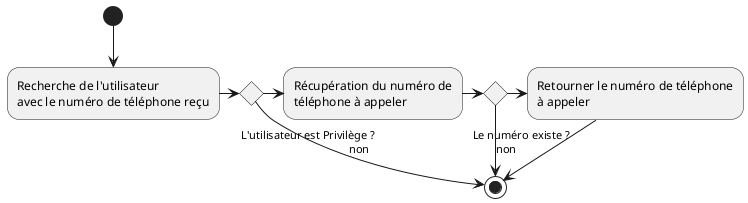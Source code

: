 @startuml

(*) --> "Recherche de l'utilisateur
		avec le numéro de téléphone reçu"

-right->if "L'utilisateur est Privilège ?" then
	-->[non] (*)
else
	-right-> "Récupération du numéro de 
			téléphone à appeler"

	-right->if "Le numéro existe ?" then
		-->[non] (*)
	else
		-right-> "Retourner le numéro de téléphone 
			à appeler"
		--> (*)
	endif
endif

@enduml
